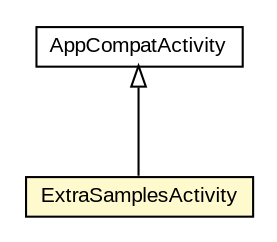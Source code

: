 #!/usr/local/bin/dot
#
# Class diagram 
# Generated by UMLGraph version R5_6-24-gf6e263 (http://www.umlgraph.org/)
#

digraph G {
	edge [fontname="arial",fontsize=10,labelfontname="arial",labelfontsize=10];
	node [fontname="arial",fontsize=10,shape=plaintext];
	nodesep=0.25;
	ranksep=0.5;
	// org.osmdroid.ExtraSamplesActivity
	c45252 [label=<<table title="org.osmdroid.ExtraSamplesActivity" border="0" cellborder="1" cellspacing="0" cellpadding="2" port="p" bgcolor="lemonChiffon" href="./ExtraSamplesActivity.html">
		<tr><td><table border="0" cellspacing="0" cellpadding="1">
<tr><td align="center" balign="center"> ExtraSamplesActivity </td></tr>
		</table></td></tr>
		</table>>, URL="./ExtraSamplesActivity.html", fontname="arial", fontcolor="black", fontsize=10.0];
	//org.osmdroid.ExtraSamplesActivity extends AppCompatActivity
	c45576:p -> c45252:p [dir=back,arrowtail=empty];
	// AppCompatActivity
	c45576[label=<<table title="AppCompatActivity" border="0" cellborder="1" cellspacing="0" cellpadding="2" port="p" href="http://java.sun.com/j2se/1.4.2/docs/api//AppCompatActivity.html">
		<tr><td><table border="0" cellspacing="0" cellpadding="1">
<tr><td align="center" balign="center"> AppCompatActivity </td></tr>
		</table></td></tr>
		</table>>, fontname="arial", fontcolor="black", fontsize=10.0];
}

